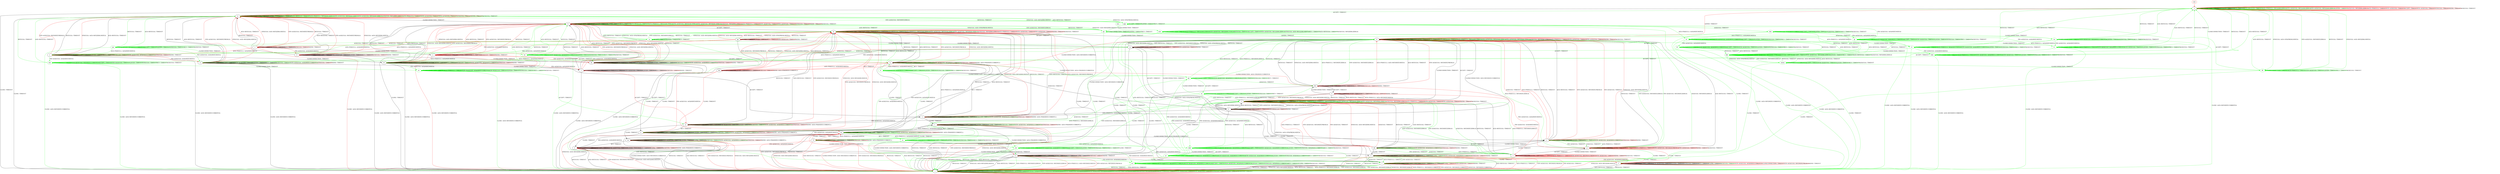 digraph "" {
	graph ["Incoming time"=0.6559274196624756,
		"Outgoing time"=0.735349178314209,
		Output="{'States': 67, 'Transitions': 925, 'Filename': '../results/tcp_rerun/TCP_Windows8_Server-TCP_Linux_Server-2.dot'}",
		Reference="{'States': 39, 'Transitions': 495, 'Filename': '../subjects/tcp/TCP_Windows8_Server.dot'}",
		Solver=yices,
		Updated="{'States': 58, 'Transitions': 685, 'Filename': '../subjects/tcp/TCP_Linux_Server.dot'}",
		"f-measure"=0.4959349593495935,
		precision=0.41496598639455784,
		recall=0.6161616161616161
	];
	a -> a	[key=0,
		label="CLOSECONNECTION / TIMEOUT"];
	a -> a	[key=1,
		label="RST(V,V,0) / TIMEOUT"];
	a -> a	[key=2,
		label="RCV / TIMEOUT"];
	a -> a	[key=3,
		label="ACK+RST(V,V,0) / TIMEOUT"];
	a -> a	[key=4,
		color=green,
		label="ACK+PSH(V,V,1) / RST(ZERO,ZERO,0)"];
	a -> a	[key=5,
		color=green,
		label="SYN+ACK(V,V,0) / RST(ZERO,ZERO,0)"];
	a -> a	[key=6,
		color=green,
		label="FIN+ACK(V,V,0) / RST(ZERO,ZERO,0)"];
	a -> a	[key=7,
		color=green,
		label="LISTEN / TIMEOUT"];
	a -> a	[key=8,
		color=green,
		label="ACK(V,V,0) / RST(ZERO,ZERO,0)"];
	a -> a	[key=9,
		color=red,
		label="ACK+PSH(V,V,1) / TIMEOUT"];
	a -> a	[key=10,
		color=red,
		label="SYN+ACK(V,V,0) / TIMEOUT"];
	a -> a	[key=11,
		color=red,
		label="ACCEPT / TIMEOUT"];
	a -> a	[key=12,
		color=red,
		label="FIN+ACK(V,V,0) / TIMEOUT"];
	a -> a	[key=13,
		color=red,
		label="SYN(V,V,0) / TIMEOUT"];
	a -> a	[key=14,
		color=red,
		label="SEND / TIMEOUT"];
	a -> a	[key=15,
		color=red,
		label="ACK(V,V,0) / TIMEOUT"];
	a -> i	[key=0,
		label="CLOSE / TIMEOUT"];
	a -> w	[key=0,
		color=green,
		label="ACCEPT / TIMEOUT"];
	a -> cc	[key=0,
		color=red,
		label="LISTEN / TIMEOUT"];
	fff	[color=green];
	a -> fff	[key=0,
		color=green,
		label="SYN(V,V,0) / ACK+SYN(FRESH,NEXT,0)"];
	b -> b	[key=0,
		label="CLOSECONNECTION / TIMEOUT"];
	b -> b	[key=1,
		label="RST(V,V,0) / TIMEOUT"];
	b -> b	[key=2,
		label="LISTEN / TIMEOUT"];
	b -> b	[key=3,
		label="RCV / TIMEOUT"];
	b -> b	[key=4,
		label="ACK+RST(V,V,0) / TIMEOUT"];
	b -> b	[key=5,
		color=green,
		label="ACK+PSH(V,V,1) / RST(ZERO,ZERO,0)"];
	b -> b	[key=6,
		color=green,
		label="SYN+ACK(V,V,0) / RST(ZERO,ZERO,0)"];
	b -> b	[key=7,
		color=green,
		label="FIN+ACK(V,V,0) / RST(ZERO,ZERO,0)"];
	b -> b	[key=8,
		color=green,
		label="ACK(V,V,0) / RST(ZERO,ZERO,0)"];
	b -> b	[key=9,
		color=red,
		label="ACK+PSH(V,V,1) / TIMEOUT"];
	b -> b	[key=10,
		color=red,
		label="SYN+ACK(V,V,0) / TIMEOUT"];
	b -> b	[key=11,
		color=red,
		label="FIN+ACK(V,V,0) / TIMEOUT"];
	b -> b	[key=12,
		color=red,
		label="SYN(V,V,0) / TIMEOUT"];
	b -> b	[key=13,
		color=red,
		label="SEND / TIMEOUT"];
	b -> b	[key=14,
		color=red,
		label="ACK(V,V,0) / TIMEOUT"];
	b -> i	[key=0,
		label="CLOSE / TIMEOUT"];
	b -> m	[key=0,
		label="ACCEPT / TIMEOUT"];
	pp	[color=green];
	b -> pp	[key=0,
		color=green,
		label="SYN(V,V,0) / ACK+SYN(FRESH,NEXT,0)"];
	c -> c	[key=0,
		label="ACCEPT / TIMEOUT"];
	c -> c	[key=1,
		label="LISTEN / TIMEOUT"];
	c -> c	[key=2,
		label="RCV / TIMEOUT"];
	c -> c	[key=3,
		label="ACK(V,V,0) / TIMEOUT"];
	c -> c	[key=4,
		color=red,
		label="SEND / TIMEOUT"];
	c -> d	[key=0,
		color=red,
		label="FIN+ACK(V,V,0) / ACK(NEXT,NEXT,0)"];
	c -> i	[key=0,
		color=red,
		label="CLOSE / ACK+RST(NEXT,CURRENT,0)"];
	c -> w	[key=0,
		color=red,
		label="SYN+ACK(V,V,0) / RST(NEXT,FRESH,0)"];
	c -> w	[key=1,
		color=red,
		label="RST(V,V,0) / TIMEOUT"];
	c -> w	[key=2,
		color=red,
		label="SYN(V,V,0) / ACK+RST(ZERO,NEXT,0)"];
	c -> w	[key=3,
		color=red,
		label="ACK+RST(V,V,0) / TIMEOUT"];
	c -> x	[key=0,
		label="CLOSECONNECTION / TIMEOUT"];
	c -> y	[key=0,
		color=red,
		label="ACK+PSH(V,V,1) / ACK(NEXT,NEXT,0)"];
	d -> d	[key=0,
		label="ACK+PSH(V,V,1) / TIMEOUT"];
	d -> d	[key=1,
		label="ACCEPT / TIMEOUT"];
	d -> d	[key=2,
		label="FIN+ACK(V,V,0) / TIMEOUT"];
	d -> d	[key=3,
		label="LISTEN / TIMEOUT"];
	d -> d	[key=4,
		label="RCV / TIMEOUT"];
	d -> d	[key=5,
		label="ACK(V,V,0) / TIMEOUT"];
	d -> d	[key=6,
		color=red,
		label="SEND / TIMEOUT"];
	d -> i	[key=0,
		label="CLOSE / ACK+RST(NEXT,CURRENT,0)"];
	d -> w	[key=0,
		label="RST(V,V,0) / TIMEOUT"];
	d -> w	[key=1,
		label="ACK+RST(V,V,0) / TIMEOUT"];
	d -> w	[key=2,
		color=red,
		label="SYN+ACK(V,V,0) / RST(NEXT,FRESH,0)"];
	d -> w	[key=3,
		color=red,
		label="SYN(V,V,0) / ACK+RST(ZERO,NEXT,0)"];
	d -> hh	[key=0,
		label="CLOSECONNECTION / TIMEOUT"];
	e -> e	[key=0,
		label="ACK+PSH(V,V,1) / TIMEOUT"];
	e -> e	[key=1,
		label="ACCEPT / TIMEOUT"];
	e -> e	[key=2,
		label="FIN+ACK(V,V,0) / TIMEOUT"];
	e -> e	[key=3,
		label="LISTEN / TIMEOUT"];
	e -> e	[key=4,
		label="RCV / TIMEOUT"];
	e -> e	[key=5,
		label="CLOSE / TIMEOUT"];
	e -> e	[key=6,
		label="ACK(V,V,0) / TIMEOUT"];
	e -> e	[key=7,
		color=red,
		label="SEND / ACK+PSH(NEXT,CURRENT,1)"];
	e -> i	[key=0,
		label="RST(V,V,0) / TIMEOUT"];
	e -> i	[key=1,
		label="ACK+RST(V,V,0) / TIMEOUT"];
	e -> i	[key=2,
		color=red,
		label="SYN+ACK(V,V,0) / RST(NEXT,FRESH,0)"];
	e -> i	[key=3,
		color=red,
		label="SYN(V,V,0) / ACK+RST(ZERO,NEXT,0)"];
	e -> u	[key=0,
		label="CLOSECONNECTION / ACK+FIN(NEXT,CURRENT,0)"];
	f -> f	[key=0,
		label="ACK+PSH(V,V,1) / TIMEOUT"];
	f -> f	[key=1,
		label="ACCEPT / TIMEOUT"];
	f -> f	[key=2,
		label="FIN+ACK(V,V,0) / TIMEOUT"];
	f -> f	[key=3,
		label="LISTEN / TIMEOUT"];
	f -> f	[key=4,
		label="SYN(V,V,0) / TIMEOUT"];
	f -> f	[key=5,
		label="RCV / TIMEOUT"];
	f -> f	[key=6,
		label="CLOSE / TIMEOUT"];
	f -> f	[key=7,
		label="ACK(V,V,0) / TIMEOUT"];
	f -> f	[key=8,
		color=green,
		label="SYN+ACK(V,V,0) / ACK(NEXT,CURRENT,0)"];
	f -> f	[key=9,
		color=red,
		label="CLOSECONNECTION / TIMEOUT"];
	f -> f	[key=10,
		color=red,
		label="SYN+ACK(V,V,0) / RST(NEXT,FRESH,0)"];
	f -> f	[key=11,
		color=red,
		label="SEND / TIMEOUT"];
	f -> i	[key=0,
		label="RST(V,V,0) / TIMEOUT"];
	f -> i	[key=1,
		label="ACK+RST(V,V,0) / TIMEOUT"];
	g -> g	[key=0,
		label="CLOSECONNECTION / TIMEOUT"];
	g -> g	[key=1,
		label="LISTEN / TIMEOUT"];
	g -> g	[key=2,
		label="RCV / TIMEOUT"];
	g -> g	[key=3,
		color=red,
		label="SYN+ACK(V,V,0) / TIMEOUT"];
	g -> g	[key=4,
		color=red,
		label="SEND / TIMEOUT"];
	g -> l	[key=0,
		label="CLOSE / TIMEOUT"];
	g -> x	[key=0,
		color=red,
		label="ACK(V,V,0) / TIMEOUT"];
	g -> cc	[key=0,
		label="RST(V,V,0) / TIMEOUT"];
	g -> cc	[key=1,
		label="SYN(V,V,0) / ACK+RST(ZERO,NEXT,0)"];
	g -> cc	[key=2,
		label="ACK+RST(V,V,0) / TIMEOUT"];
	g -> cc	[key=3,
		color=green,
		label="SYN+ACK(V,V,0) / RST(NEXT,ZERO,0)"];
	g -> ff	[key=0,
		label="ACK+PSH(V,V,1) / ACK(NEXT,NEXT,0)"];
	g -> hh	[key=0,
		label="FIN+ACK(V,V,0) / ACK(NEXT,NEXT,0)"];
	g -> ii	[key=0,
		label="ACCEPT / TIMEOUT"];
	nn	[color=green];
	g -> nn	[key=0,
		color=green,
		label="ACK(V,V,0) / TIMEOUT"];
	h -> h	[key=0,
		label="ACK+PSH(V,V,1) / TIMEOUT"];
	h -> h	[key=1,
		label="ACCEPT / TIMEOUT"];
	h -> h	[key=2,
		label="FIN+ACK(V,V,0) / TIMEOUT"];
	h -> h	[key=3,
		label="LISTEN / TIMEOUT"];
	h -> h	[key=4,
		label="RCV / TIMEOUT"];
	h -> h	[key=5,
		label="ACK(V,V,0) / TIMEOUT"];
	h -> h	[key=6,
		color=green,
		label="SYN+ACK(V,V,0) / ACK(NEXT,CURRENT,0)"];
	h -> h	[key=7,
		color=green,
		label="SYN(V,V,0) / TIMEOUT"];
	h -> h	[key=8,
		color=red,
		label="SEND / TIMEOUT"];
	h -> i	[key=0,
		label="CLOSE / ACK+RST(NEXT,CURRENT,0)"];
	h -> r	[key=0,
		label="CLOSECONNECTION / TIMEOUT"];
	h -> w	[key=0,
		label="RST(V,V,0) / TIMEOUT"];
	h -> w	[key=1,
		label="ACK+RST(V,V,0) / TIMEOUT"];
	h -> w	[key=2,
		color=red,
		label="SYN+ACK(V,V,0) / RST(NEXT,FRESH,0)"];
	h -> w	[key=3,
		color=red,
		label="SYN(V,V,0) / ACK+RST(ZERO,NEXT,0)"];
	i -> i	[key=0,
		label="CLOSECONNECTION / TIMEOUT"];
	i -> i	[key=1,
		label="RST(V,V,0) / TIMEOUT"];
	i -> i	[key=2,
		label="ACCEPT / TIMEOUT"];
	i -> i	[key=3,
		label="LISTEN / TIMEOUT"];
	i -> i	[key=4,
		label="RCV / TIMEOUT"];
	i -> i	[key=5,
		label="ACK+RST(V,V,0) / TIMEOUT"];
	i -> i	[key=6,
		label="CLOSE / TIMEOUT"];
	i -> i	[key=7,
		color=green,
		label="ACK+PSH(V,V,1) / RST(ZERO,ZERO,0)"];
	i -> i	[key=8,
		color=green,
		label="SYN+ACK(V,V,0) / RST(ZERO,ZERO,0)"];
	i -> i	[key=9,
		color=green,
		label="FIN+ACK(V,V,0) / RST(ZERO,ZERO,0)"];
	i -> i	[key=10,
		color=green,
		label="SYN(V,V,0) / ACK+RST(ZERO,NEXT,0)"];
	i -> i	[key=11,
		color=green,
		label="ACK(V,V,0) / RST(ZERO,ZERO,0)"];
	i -> i	[key=12,
		color=red,
		label="ACK+PSH(V,V,1) / TIMEOUT"];
	i -> i	[key=13,
		color=red,
		label="SYN+ACK(V,V,0) / TIMEOUT"];
	i -> i	[key=14,
		color=red,
		label="FIN+ACK(V,V,0) / TIMEOUT"];
	i -> i	[key=15,
		color=red,
		label="SYN(V,V,0) / TIMEOUT"];
	i -> i	[key=16,
		color=red,
		label="SEND / TIMEOUT"];
	i -> i	[key=17,
		color=red,
		label="ACK(V,V,0) / TIMEOUT"];
	j -> j	[key=0,
		label="CLOSECONNECTION / TIMEOUT"];
	j -> j	[key=1,
		label="LISTEN / TIMEOUT"];
	j -> j	[key=2,
		label="RCV / TIMEOUT"];
	j -> j	[key=3,
		color=green,
		label="SYN+ACK(V,V,0) / ACK(NEXT,CURRENT,0)"];
	j -> j	[key=4,
		color=green,
		label="SYN(V,V,0) / TIMEOUT"];
	j -> j	[key=5,
		color=red,
		label="SEND / TIMEOUT"];
	j -> u	[key=0,
		label="CLOSE / TIMEOUT"];
	j -> cc	[key=0,
		label="RST(V,V,0) / TIMEOUT"];
	j -> cc	[key=1,
		label="ACK+RST(V,V,0) / TIMEOUT"];
	j -> cc	[key=2,
		color=red,
		label="ACK+PSH(V,V,1) / TIMEOUT"];
	j -> cc	[key=3,
		color=red,
		label="SYN+ACK(V,V,0) / RST(NEXT,FRESH,0)"];
	j -> cc	[key=4,
		color=red,
		label="FIN+ACK(V,V,0) / TIMEOUT"];
	j -> cc	[key=5,
		color=red,
		label="SYN(V,V,0) / ACK+RST(ZERO,NEXT,0)"];
	j -> cc	[key=6,
		color=red,
		label="ACK(V,V,0) / TIMEOUT"];
	j -> dd	[key=0,
		label="ACCEPT / TIMEOUT"];
	j -> jj	[key=0,
		color=green,
		label="ACK+PSH(V,V,1) / TIMEOUT"];
	j -> jj	[key=1,
		color=green,
		label="FIN+ACK(V,V,0) / TIMEOUT"];
	j -> jj	[key=2,
		color=green,
		label="ACK(V,V,0) / TIMEOUT"];
	k -> f	[key=0,
		color=red,
		label="FIN+ACK(V,V,0) / ACK(NEXT,NEXT,0)"];
	k -> i	[key=0,
		label="RST(V,V,0) / TIMEOUT"];
	k -> i	[key=1,
		label="SYN(V,V,0) / ACK+RST(ZERO,NEXT,0)"];
	k -> i	[key=2,
		label="ACK+RST(V,V,0) / TIMEOUT"];
	k -> i	[key=3,
		color=green,
		label="ACK+PSH(V,V,1) / RST(NEXT,ZERO,0)"];
	k -> i	[key=4,
		color=green,
		label="SYN+ACK(V,V,0) / RST(NEXT,ZERO,0)"];
	k -> i	[key=5,
		color=red,
		label="ACK+PSH(V,V,1) / ACK+RST(NEXT,NEXT,0)"];
	k -> i	[key=6,
		color=red,
		label="SYN+ACK(V,V,0) / RST(NEXT,FRESH,0)"];
	k -> k	[key=0,
		label="CLOSECONNECTION / TIMEOUT"];
	k -> k	[key=1,
		label="ACCEPT / TIMEOUT"];
	k -> k	[key=2,
		label="LISTEN / TIMEOUT"];
	k -> k	[key=3,
		label="RCV / TIMEOUT"];
	k -> k	[key=4,
		label="CLOSE / TIMEOUT"];
	k -> k	[key=5,
		label="ACK(V,V,0) / TIMEOUT"];
	k -> k	[key=6,
		color=red,
		label="SEND / TIMEOUT"];
	ccc	[color=green];
	k -> ccc	[key=0,
		color=green,
		label="FIN+ACK(V,V,0) / ACK(NEXT,NEXT,0)"];
	l -> i	[key=0,
		label="RST(V,V,0) / TIMEOUT"];
	l -> i	[key=1,
		label="SYN(V,V,0) / ACK+RST(ZERO,NEXT,0)"];
	l -> i	[key=2,
		label="ACK+RST(V,V,0) / TIMEOUT"];
	l -> i	[key=3,
		color=green,
		label="ACK+PSH(V,V,1) / RST(NEXT,ZERO,0)"];
	l -> i	[key=4,
		color=green,
		label="SYN+ACK(V,V,0) / RST(NEXT,ZERO,0)"];
	l -> i	[key=5,
		color=green,
		label="FIN+ACK(V,V,0) / RST(NEXT,ZERO,0)"];
	l -> i	[key=6,
		color=green,
		label="ACK(V,V,0) / RST(NEXT,ZERO,0)"];
	l -> i	[key=7,
		color=red,
		label="ACK+PSH(V,V,1) / RST(NEXT,CURRENT,0)"];
	l -> i	[key=8,
		color=red,
		label="FIN+ACK(V,V,0) / RST(NEXT,CURRENT,0)"];
	l -> i	[key=9,
		color=red,
		label="ACK(V,V,0) / RST(NEXT,CURRENT,0)"];
	l -> l	[key=0,
		label="CLOSECONNECTION / TIMEOUT"];
	l -> l	[key=1,
		label="ACCEPT / TIMEOUT"];
	l -> l	[key=2,
		label="LISTEN / TIMEOUT"];
	l -> l	[key=3,
		label="RCV / TIMEOUT"];
	l -> l	[key=4,
		label="CLOSE / TIMEOUT"];
	l -> l	[key=5,
		color=red,
		label="SYN+ACK(V,V,0) / TIMEOUT"];
	l -> l	[key=6,
		color=red,
		label="SEND / TIMEOUT"];
	m -> i	[key=0,
		label="CLOSE / TIMEOUT"];
	m -> m	[key=0,
		label="RST(V,V,0) / TIMEOUT"];
	m -> m	[key=1,
		label="ACCEPT / TIMEOUT"];
	m -> m	[key=2,
		label="LISTEN / TIMEOUT"];
	m -> m	[key=3,
		label="RCV / TIMEOUT"];
	m -> m	[key=4,
		label="ACK+RST(V,V,0) / TIMEOUT"];
	m -> m	[key=5,
		color=green,
		label="ACK+PSH(V,V,1) / RST(ZERO,ZERO,0)"];
	m -> m	[key=6,
		color=green,
		label="SYN+ACK(V,V,0) / RST(ZERO,ZERO,0)"];
	m -> m	[key=7,
		color=green,
		label="FIN+ACK(V,V,0) / RST(ZERO,ZERO,0)"];
	m -> m	[key=8,
		color=green,
		label="ACK(V,V,0) / RST(ZERO,ZERO,0)"];
	m -> m	[key=9,
		color=red,
		label="ACK+PSH(V,V,1) / TIMEOUT"];
	m -> m	[key=10,
		color=red,
		label="SYN+ACK(V,V,0) / TIMEOUT"];
	m -> m	[key=11,
		color=red,
		label="FIN+ACK(V,V,0) / TIMEOUT"];
	m -> m	[key=12,
		color=red,
		label="SEND / TIMEOUT"];
	m -> m	[key=13,
		color=red,
		label="ACK(V,V,0) / TIMEOUT"];
	m -> cc	[key=0,
		label="CLOSECONNECTION / TIMEOUT"];
	m -> gg	[key=0,
		color=red,
		label="SYN(V,V,0) / ACK+SYN(FRESH,NEXT,0)"];
	ss	[color=green];
	m -> ss	[key=0,
		color=green,
		label="SYN(V,V,0) / ACK+SYN(FRESH,NEXT,0)"];
	n -> e	[key=0,
		label="CLOSE / TIMEOUT"];
	n -> j	[key=0,
		label="CLOSECONNECTION / ACK+FIN(NEXT,CURRENT,0)"];
	n -> m	[key=0,
		label="RST(V,V,0) / TIMEOUT"];
	n -> m	[key=1,
		label="ACK+RST(V,V,0) / TIMEOUT"];
	n -> m	[key=2,
		color=red,
		label="SYN+ACK(V,V,0) / RST(NEXT,FRESH,0)"];
	n -> m	[key=3,
		color=red,
		label="SYN(V,V,0) / ACK+RST(ZERO,NEXT,0)"];
	n -> n	[key=0,
		label="ACK+PSH(V,V,1) / TIMEOUT"];
	n -> n	[key=1,
		label="ACCEPT / TIMEOUT"];
	n -> n	[key=2,
		label="FIN+ACK(V,V,0) / TIMEOUT"];
	n -> n	[key=3,
		label="LISTEN / TIMEOUT"];
	n -> n	[key=4,
		label="RCV / TIMEOUT"];
	n -> n	[key=5,
		label="ACK(V,V,0) / TIMEOUT"];
	n -> n	[key=6,
		color=green,
		label="SYN+ACK(V,V,0) / ACK(NEXT,CURRENT,0)"];
	n -> n	[key=7,
		color=green,
		label="SYN(V,V,0) / TIMEOUT"];
	n -> n	[key=8,
		color=red,
		label="SEND / ACK+PSH(NEXT,CURRENT,1)"];
	o -> k	[key=0,
		label="CLOSE / TIMEOUT"];
	o -> o	[key=0,
		label="ACCEPT / TIMEOUT"];
	o -> o	[key=1,
		label="LISTEN / TIMEOUT"];
	o -> o	[key=2,
		label="RCV / TIMEOUT"];
	o -> o	[key=3,
		label="ACK(V,V,0) / TIMEOUT"];
	o -> o	[key=4,
		color=red,
		label="SEND / TIMEOUT"];
	o -> t	[key=0,
		color=red,
		label="FIN+ACK(V,V,0) / ACK(NEXT,NEXT,0)"];
	o -> v	[key=0,
		label="RST(V,V,0) / TIMEOUT"];
	o -> v	[key=1,
		label="SYN(V,V,0) / ACK+RST(ZERO,NEXT,0)"];
	o -> v	[key=2,
		label="ACK+RST(V,V,0) / TIMEOUT"];
	o -> v	[key=3,
		color=red,
		label="ACK+PSH(V,V,1) / ACK+RST(NEXT,NEXT,0)"];
	o -> v	[key=4,
		color=red,
		label="SYN+ACK(V,V,0) / RST(NEXT,FRESH,0)"];
	o -> bb	[key=0,
		label="CLOSECONNECTION / TIMEOUT"];
	p -> m	[key=0,
		label="RST(V,V,0) / TIMEOUT"];
	p -> m	[key=1,
		label="ACK+RST(V,V,0) / TIMEOUT"];
	p -> m	[key=2,
		color=red,
		label="SYN+ACK(V,V,0) / RST(NEXT,FRESH,0)"];
	p -> m	[key=3,
		color=red,
		label="SYN(V,V,0) / ACK+RST(ZERO,NEXT,0)"];
	p -> n	[key=0,
		label="RCV / TIMEOUT"];
	p -> p	[key=0,
		label="ACK+PSH(V,V,1) / TIMEOUT"];
	p -> p	[key=1,
		label="ACCEPT / TIMEOUT"];
	p -> p	[key=2,
		label="FIN+ACK(V,V,0) / TIMEOUT"];
	p -> p	[key=3,
		label="LISTEN / TIMEOUT"];
	p -> p	[key=4,
		label="ACK(V,V,0) / TIMEOUT"];
	p -> p	[key=5,
		color=green,
		label="SYN+ACK(V,V,0) / ACK(NEXT,CURRENT,0)"];
	p -> p	[key=6,
		color=green,
		label="SYN(V,V,0) / TIMEOUT"];
	p -> p	[key=7,
		color=red,
		label="SEND / ACK+PSH(NEXT,CURRENT,1)"];
	p -> aa	[key=0,
		label="CLOSE / TIMEOUT"];
	p -> cc	[key=0,
		label="CLOSECONNECTION / ACK+RST(NEXT,CURRENT,0)"];
	q -> m	[key=0,
		label="RST(V,V,0) / TIMEOUT"];
	q -> m	[key=1,
		label="ACK+RST(V,V,0) / TIMEOUT"];
	q -> m	[key=2,
		color=red,
		label="SYN+ACK(V,V,0) / RST(NEXT,FRESH,0)"];
	q -> m	[key=3,
		color=red,
		label="SYN(V,V,0) / ACK+RST(ZERO,NEXT,0)"];
	q -> n	[key=0,
		label="FIN+ACK(V,V,0) / ACK(NEXT,NEXT,0)"];
	q -> q	[key=0,
		label="ACCEPT / TIMEOUT"];
	q -> q	[key=1,
		label="LISTEN / TIMEOUT"];
	q -> q	[key=2,
		label="ACK(V,V,0) / TIMEOUT"];
	q -> q	[key=3,
		color=green,
		label="SYN+ACK(V,V,0) / ACK(NEXT,CURRENT,0)"];
	q -> q	[key=4,
		color=green,
		label="SYN(V,V,0) / TIMEOUT"];
	q -> q	[key=5,
		color=red,
		label="SEND / ACK+PSH(NEXT,CURRENT,1)"];
	q -> z	[key=0,
		label="ACK+PSH(V,V,1) / ACK(NEXT,NEXT,0)"];
	q -> bb	[key=0,
		color=red,
		label="CLOSECONNECTION / ACK+FIN(NEXT,CURRENT,0)"];
	q -> ee	[key=0,
		label="CLOSE / TIMEOUT"];
	q -> kk	[key=0,
		color=red,
		label="RCV / TIMEOUT"];
	qq	[color=green];
	q -> qq	[key=0,
		color=green,
		label="CLOSECONNECTION / ACK+FIN(NEXT,CURRENT,0)"];
	rr	[color=green];
	q -> rr	[key=0,
		color=green,
		label="RCV / TIMEOUT"];
	r -> b	[key=0,
		label="RST(V,V,0) / TIMEOUT"];
	r -> b	[key=1,
		label="ACK+RST(V,V,0) / TIMEOUT"];
	r -> b	[key=2,
		color=red,
		label="SYN+ACK(V,V,0) / RST(NEXT,FRESH,0)"];
	r -> b	[key=3,
		color=red,
		label="SYN(V,V,0) / ACK+RST(ZERO,NEXT,0)"];
	r -> i	[key=0,
		label="CLOSE / ACK+RST(NEXT,CURRENT,0)"];
	r -> p	[key=0,
		color=red,
		label="ACCEPT / TIMEOUT"];
	r -> r	[key=0,
		label="CLOSECONNECTION / TIMEOUT"];
	r -> r	[key=1,
		label="ACK+PSH(V,V,1) / TIMEOUT"];
	r -> r	[key=2,
		label="FIN+ACK(V,V,0) / TIMEOUT"];
	r -> r	[key=3,
		label="LISTEN / TIMEOUT"];
	r -> r	[key=4,
		label="RCV / TIMEOUT"];
	r -> r	[key=5,
		label="ACK(V,V,0) / TIMEOUT"];
	r -> r	[key=6,
		color=red,
		label="SEND / TIMEOUT"];
	s -> i	[key=0,
		label="CLOSECONNECTION / ACK+RST(NEXT,CURRENT,0)"];
	s -> i	[key=1,
		label="RST(V,V,0) / TIMEOUT"];
	s -> i	[key=2,
		label="ACK+RST(V,V,0) / TIMEOUT"];
	s -> i	[key=3,
		color=red,
		label="SYN+ACK(V,V,0) / RST(NEXT,FRESH,0)"];
	s -> i	[key=4,
		color=red,
		label="SYN(V,V,0) / ACK+RST(ZERO,NEXT,0)"];
	s -> s	[key=0,
		label="ACK+PSH(V,V,1) / ACK(NEXT,NEXT,0)"];
	s -> s	[key=1,
		label="ACCEPT / TIMEOUT"];
	s -> s	[key=2,
		label="LISTEN / TIMEOUT"];
	s -> s	[key=3,
		label="CLOSE / TIMEOUT"];
	s -> s	[key=4,
		label="ACK(V,V,0) / TIMEOUT"];
	s -> s	[key=5,
		color=green,
		label="SYN+ACK(V,V,0) / ACK(NEXT,CURRENT,0)"];
	s -> s	[key=6,
		color=green,
		label="SYN(V,V,0) / TIMEOUT"];
	s -> s	[key=7,
		color=red,
		label="SEND / ACK+PSH(NEXT,CURRENT,1)"];
	s -> aa	[key=0,
		label="FIN+ACK(V,V,0) / ACK(NEXT,NEXT,0)"];
	s -> ee	[key=0,
		label="RCV / TIMEOUT"];
	t -> f	[key=0,
		color=red,
		label="CLOSE / TIMEOUT"];
	t -> l	[key=0,
		color=green,
		label="CLOSE / TIMEOUT"];
	t -> t	[key=0,
		label="ACCEPT / TIMEOUT"];
	t -> t	[key=1,
		label="LISTEN / TIMEOUT"];
	t -> t	[key=2,
		label="RCV / TIMEOUT"];
	t -> t	[key=3,
		color=red,
		label="ACK+PSH(V,V,1) / TIMEOUT"];
	t -> t	[key=4,
		color=red,
		label="SYN+ACK(V,V,0) / RST(NEXT,FRESH,0)"];
	t -> t	[key=5,
		color=red,
		label="FIN+ACK(V,V,0) / TIMEOUT"];
	t -> t	[key=6,
		color=red,
		label="SEND / TIMEOUT"];
	t -> t	[key=7,
		color=red,
		label="ACK(V,V,0) / TIMEOUT"];
	t -> v	[key=0,
		label="RST(V,V,0) / TIMEOUT"];
	t -> v	[key=1,
		label="ACK+RST(V,V,0) / TIMEOUT"];
	t -> v	[key=2,
		color=green,
		label="ACK+PSH(V,V,1) / RST(NEXT,ZERO,0)"];
	t -> v	[key=3,
		color=green,
		label="SYN+ACK(V,V,0) / RST(NEXT,ZERO,0)"];
	t -> v	[key=4,
		color=green,
		label="FIN+ACK(V,V,0) / RST(NEXT,ZERO,0)"];
	t -> v	[key=5,
		color=green,
		label="ACK(V,V,0) / RST(NEXT,ZERO,0)"];
	t -> ii	[key=0,
		label="SYN(V,V,0) / ACK+SYN(FRESH,NEXT,0)"];
	t -> jj	[key=0,
		label="CLOSECONNECTION / TIMEOUT"];
	u -> i	[key=0,
		label="RST(V,V,0) / TIMEOUT"];
	u -> i	[key=1,
		label="ACK+RST(V,V,0) / TIMEOUT"];
	u -> i	[key=2,
		color=red,
		label="ACK+PSH(V,V,1) / TIMEOUT"];
	u -> i	[key=3,
		color=red,
		label="SYN+ACK(V,V,0) / RST(NEXT,FRESH,0)"];
	u -> i	[key=4,
		color=red,
		label="FIN+ACK(V,V,0) / TIMEOUT"];
	u -> i	[key=5,
		color=red,
		label="SYN(V,V,0) / ACK+RST(ZERO,NEXT,0)"];
	u -> i	[key=6,
		color=red,
		label="ACK(V,V,0) / TIMEOUT"];
	u -> l	[key=0,
		color=green,
		label="ACK+PSH(V,V,1) / TIMEOUT"];
	u -> l	[key=1,
		color=green,
		label="FIN+ACK(V,V,0) / TIMEOUT"];
	u -> l	[key=2,
		color=green,
		label="ACK(V,V,0) / TIMEOUT"];
	u -> u	[key=0,
		label="CLOSECONNECTION / TIMEOUT"];
	u -> u	[key=1,
		label="ACCEPT / TIMEOUT"];
	u -> u	[key=2,
		label="LISTEN / TIMEOUT"];
	u -> u	[key=3,
		label="RCV / TIMEOUT"];
	u -> u	[key=4,
		label="CLOSE / TIMEOUT"];
	u -> u	[key=5,
		color=green,
		label="SYN+ACK(V,V,0) / ACK(NEXT,CURRENT,0)"];
	u -> u	[key=6,
		color=green,
		label="SYN(V,V,0) / TIMEOUT"];
	u -> u	[key=7,
		color=red,
		label="SEND / TIMEOUT"];
	v -> i	[key=0,
		label="CLOSE / TIMEOUT"];
	v -> v	[key=0,
		label="RST(V,V,0) / TIMEOUT"];
	v -> v	[key=1,
		label="ACCEPT / TIMEOUT"];
	v -> v	[key=2,
		label="LISTEN / TIMEOUT"];
	v -> v	[key=3,
		label="RCV / TIMEOUT"];
	v -> v	[key=4,
		label="ACK+RST(V,V,0) / TIMEOUT"];
	v -> v	[key=5,
		color=green,
		label="ACK+PSH(V,V,1) / RST(ZERO,ZERO,0)"];
	v -> v	[key=6,
		color=green,
		label="SYN+ACK(V,V,0) / RST(ZERO,ZERO,0)"];
	v -> v	[key=7,
		color=green,
		label="FIN+ACK(V,V,0) / RST(ZERO,ZERO,0)"];
	v -> v	[key=8,
		color=green,
		label="ACK(V,V,0) / RST(ZERO,ZERO,0)"];
	v -> v	[key=9,
		color=red,
		label="ACK+PSH(V,V,1) / TIMEOUT"];
	v -> v	[key=10,
		color=red,
		label="SYN+ACK(V,V,0) / TIMEOUT"];
	v -> v	[key=11,
		color=red,
		label="FIN+ACK(V,V,0) / TIMEOUT"];
	v -> v	[key=12,
		color=red,
		label="SEND / TIMEOUT"];
	v -> v	[key=13,
		color=red,
		label="ACK(V,V,0) / TIMEOUT"];
	v -> cc	[key=0,
		label="CLOSECONNECTION / TIMEOUT"];
	v -> ii	[key=0,
		label="SYN(V,V,0) / ACK+SYN(FRESH,NEXT,0)"];
	w -> b	[key=0,
		label="CLOSECONNECTION / TIMEOUT"];
	w -> i	[key=0,
		label="CLOSE / TIMEOUT"];
	w -> w	[key=0,
		label="RST(V,V,0) / TIMEOUT"];
	w -> w	[key=1,
		label="ACCEPT / TIMEOUT"];
	w -> w	[key=2,
		label="LISTEN / TIMEOUT"];
	w -> w	[key=3,
		label="RCV / TIMEOUT"];
	w -> w	[key=4,
		label="ACK+RST(V,V,0) / TIMEOUT"];
	w -> w	[key=5,
		color=green,
		label="ACK+PSH(V,V,1) / RST(ZERO,ZERO,0)"];
	w -> w	[key=6,
		color=green,
		label="SYN+ACK(V,V,0) / RST(ZERO,ZERO,0)"];
	w -> w	[key=7,
		color=green,
		label="FIN+ACK(V,V,0) / RST(ZERO,ZERO,0)"];
	w -> w	[key=8,
		color=green,
		label="ACK(V,V,0) / RST(ZERO,ZERO,0)"];
	w -> w	[key=9,
		color=red,
		label="ACK+PSH(V,V,1) / TIMEOUT"];
	w -> w	[key=10,
		color=red,
		label="SYN+ACK(V,V,0) / TIMEOUT"];
	w -> w	[key=11,
		color=red,
		label="FIN+ACK(V,V,0) / TIMEOUT"];
	w -> w	[key=12,
		color=red,
		label="SYN(V,V,0) / TIMEOUT"];
	w -> w	[key=13,
		color=red,
		label="SEND / TIMEOUT"];
	w -> w	[key=14,
		color=red,
		label="ACK(V,V,0) / TIMEOUT"];
	ggg	[color=green];
	w -> ggg	[key=0,
		color=green,
		label="SYN(V,V,0) / ACK+SYN(FRESH,NEXT,0)"];
	x -> b	[key=0,
		color=red,
		label="SYN+ACK(V,V,0) / RST(NEXT,FRESH,0)"];
	x -> b	[key=1,
		color=red,
		label="RST(V,V,0) / TIMEOUT"];
	x -> b	[key=2,
		color=red,
		label="SYN(V,V,0) / ACK+RST(ZERO,NEXT,0)"];
	x -> b	[key=3,
		color=red,
		label="ACK+RST(V,V,0) / TIMEOUT"];
	x -> i	[key=0,
		color=red,
		label="CLOSE / ACK+RST(NEXT,CURRENT,0)"];
	x -> q	[key=0,
		color=red,
		label="ACCEPT / TIMEOUT"];
	x -> x	[key=0,
		label="CLOSECONNECTION / TIMEOUT"];
	x -> x	[key=1,
		label="LISTEN / TIMEOUT"];
	x -> x	[key=2,
		label="RCV / TIMEOUT"];
	x -> x	[key=3,
		label="ACK(V,V,0) / TIMEOUT"];
	x -> x	[key=4,
		color=red,
		label="SEND / TIMEOUT"];
	x -> ff	[key=0,
		color=red,
		label="ACK+PSH(V,V,1) / ACK(NEXT,NEXT,0)"];
	x -> hh	[key=0,
		color=red,
		label="FIN+ACK(V,V,0) / ACK(NEXT,NEXT,0)"];
	y -> h	[key=0,
		color=red,
		label="FIN+ACK(V,V,0) / ACK(NEXT,NEXT,0)"];
	y -> i	[key=0,
		label="CLOSE / ACK+RST(NEXT,CURRENT,0)"];
	y -> w	[key=0,
		label="RST(V,V,0) / TIMEOUT"];
	y -> w	[key=1,
		label="ACK+RST(V,V,0) / TIMEOUT"];
	y -> w	[key=2,
		color=red,
		label="SYN+ACK(V,V,0) / RST(NEXT,FRESH,0)"];
	y -> w	[key=3,
		color=red,
		label="SYN(V,V,0) / ACK+RST(ZERO,NEXT,0)"];
	y -> y	[key=0,
		label="ACK+PSH(V,V,1) / ACK(NEXT,NEXT,0)"];
	y -> y	[key=1,
		label="ACCEPT / TIMEOUT"];
	y -> y	[key=2,
		label="LISTEN / TIMEOUT"];
	y -> y	[key=3,
		label="RCV / TIMEOUT"];
	y -> y	[key=4,
		label="ACK(V,V,0) / TIMEOUT"];
	y -> y	[key=5,
		color=green,
		label="SYN+ACK(V,V,0) / ACK(NEXT,CURRENT,0)"];
	y -> y	[key=6,
		color=green,
		label="SYN(V,V,0) / TIMEOUT"];
	y -> y	[key=7,
		color=red,
		label="SEND / TIMEOUT"];
	y -> ff	[key=0,
		label="CLOSECONNECTION / TIMEOUT"];
	eee	[color=green];
	y -> eee	[key=0,
		color=green,
		label="FIN+ACK(V,V,0) / ACK(NEXT,NEXT,0)"];
	z -> m	[key=0,
		label="RST(V,V,0) / TIMEOUT"];
	z -> m	[key=1,
		label="ACK+RST(V,V,0) / TIMEOUT"];
	z -> m	[key=2,
		color=red,
		label="SYN+ACK(V,V,0) / RST(NEXT,FRESH,0)"];
	z -> m	[key=3,
		color=red,
		label="SYN(V,V,0) / ACK+RST(ZERO,NEXT,0)"];
	z -> p	[key=0,
		label="FIN+ACK(V,V,0) / ACK(NEXT,NEXT,0)"];
	z -> q	[key=0,
		label="RCV / TIMEOUT"];
	z -> s	[key=0,
		label="CLOSE / TIMEOUT"];
	z -> z	[key=0,
		label="ACK+PSH(V,V,1) / ACK(NEXT,NEXT,0)"];
	z -> z	[key=1,
		label="ACCEPT / TIMEOUT"];
	z -> z	[key=2,
		label="LISTEN / TIMEOUT"];
	z -> z	[key=3,
		label="ACK(V,V,0) / TIMEOUT"];
	z -> z	[key=4,
		color=green,
		label="SYN+ACK(V,V,0) / ACK(NEXT,CURRENT,0)"];
	z -> z	[key=5,
		color=green,
		label="SYN(V,V,0) / TIMEOUT"];
	z -> z	[key=6,
		color=red,
		label="SEND / ACK+PSH(NEXT,CURRENT,1)"];
	z -> cc	[key=0,
		label="CLOSECONNECTION / ACK+RST(NEXT,CURRENT,0)"];
	aa -> e	[key=0,
		label="RCV / TIMEOUT"];
	aa -> i	[key=0,
		label="CLOSECONNECTION / ACK+RST(NEXT,CURRENT,0)"];
	aa -> i	[key=1,
		label="RST(V,V,0) / TIMEOUT"];
	aa -> i	[key=2,
		label="ACK+RST(V,V,0) / TIMEOUT"];
	aa -> i	[key=3,
		color=red,
		label="SYN+ACK(V,V,0) / RST(NEXT,FRESH,0)"];
	aa -> i	[key=4,
		color=red,
		label="SYN(V,V,0) / ACK+RST(ZERO,NEXT,0)"];
	aa -> aa	[key=0,
		label="ACK+PSH(V,V,1) / TIMEOUT"];
	aa -> aa	[key=1,
		label="ACCEPT / TIMEOUT"];
	aa -> aa	[key=2,
		label="FIN+ACK(V,V,0) / TIMEOUT"];
	aa -> aa	[key=3,
		label="LISTEN / TIMEOUT"];
	aa -> aa	[key=4,
		label="CLOSE / TIMEOUT"];
	aa -> aa	[key=5,
		label="ACK(V,V,0) / TIMEOUT"];
	aa -> aa	[key=6,
		color=green,
		label="SYN+ACK(V,V,0) / ACK(NEXT,CURRENT,0)"];
	aa -> aa	[key=7,
		color=green,
		label="SYN(V,V,0) / TIMEOUT"];
	aa -> aa	[key=8,
		color=red,
		label="SEND / ACK+PSH(NEXT,CURRENT,1)"];
	bb -> k	[key=0,
		label="CLOSE / TIMEOUT"];
	bb -> o	[key=0,
		label="ACCEPT / TIMEOUT"];
	bb -> bb	[key=0,
		label="CLOSECONNECTION / TIMEOUT"];
	bb -> bb	[key=1,
		label="LISTEN / TIMEOUT"];
	bb -> bb	[key=2,
		label="RCV / TIMEOUT"];
	bb -> bb	[key=3,
		label="ACK(V,V,0) / TIMEOUT"];
	bb -> bb	[key=4,
		color=red,
		label="SEND / TIMEOUT"];
	bb -> cc	[key=0,
		label="RST(V,V,0) / TIMEOUT"];
	bb -> cc	[key=1,
		label="SYN(V,V,0) / ACK+RST(ZERO,NEXT,0)"];
	bb -> cc	[key=2,
		label="ACK+RST(V,V,0) / TIMEOUT"];
	bb -> cc	[key=3,
		color=green,
		label="ACK+PSH(V,V,1) / RST(NEXT,ZERO,0)"];
	bb -> cc	[key=4,
		color=green,
		label="SYN+ACK(V,V,0) / RST(NEXT,ZERO,0)"];
	bb -> cc	[key=5,
		color=red,
		label="ACK+PSH(V,V,1) / ACK+RST(NEXT,NEXT,0)"];
	bb -> cc	[key=6,
		color=red,
		label="SYN+ACK(V,V,0) / RST(NEXT,FRESH,0)"];
	bb -> jj	[key=0,
		color=red,
		label="FIN+ACK(V,V,0) / ACK(NEXT,NEXT,0)"];
	yy	[color=green];
	bb -> yy	[key=0,
		color=green,
		label="FIN+ACK(V,V,0) / ACK(NEXT,NEXT,0)"];
	cc -> g	[key=0,
		label="SYN(V,V,0) / ACK+SYN(FRESH,NEXT,0)"];
	cc -> i	[key=0,
		label="CLOSE / TIMEOUT"];
	cc -> v	[key=0,
		label="ACCEPT / TIMEOUT"];
	cc -> cc	[key=0,
		label="CLOSECONNECTION / TIMEOUT"];
	cc -> cc	[key=1,
		label="RST(V,V,0) / TIMEOUT"];
	cc -> cc	[key=2,
		label="LISTEN / TIMEOUT"];
	cc -> cc	[key=3,
		label="RCV / TIMEOUT"];
	cc -> cc	[key=4,
		label="ACK+RST(V,V,0) / TIMEOUT"];
	cc -> cc	[key=5,
		color=green,
		label="ACK+PSH(V,V,1) / RST(ZERO,ZERO,0)"];
	cc -> cc	[key=6,
		color=green,
		label="SYN+ACK(V,V,0) / RST(ZERO,ZERO,0)"];
	cc -> cc	[key=7,
		color=green,
		label="FIN+ACK(V,V,0) / RST(ZERO,ZERO,0)"];
	cc -> cc	[key=8,
		color=green,
		label="ACK(V,V,0) / RST(ZERO,ZERO,0)"];
	cc -> cc	[key=9,
		color=red,
		label="ACK+PSH(V,V,1) / TIMEOUT"];
	cc -> cc	[key=10,
		color=red,
		label="SYN+ACK(V,V,0) / TIMEOUT"];
	cc -> cc	[key=11,
		color=red,
		label="FIN+ACK(V,V,0) / TIMEOUT"];
	cc -> cc	[key=12,
		color=red,
		label="SEND / TIMEOUT"];
	cc -> cc	[key=13,
		color=red,
		label="ACK(V,V,0) / TIMEOUT"];
	dd -> j	[key=0,
		label="CLOSECONNECTION / TIMEOUT"];
	dd -> t	[key=0,
		color=green,
		label="ACK+PSH(V,V,1) / TIMEOUT"];
	dd -> t	[key=1,
		color=green,
		label="FIN+ACK(V,V,0) / TIMEOUT"];
	dd -> t	[key=2,
		color=green,
		label="ACK(V,V,0) / TIMEOUT"];
	dd -> u	[key=0,
		label="CLOSE / TIMEOUT"];
	dd -> v	[key=0,
		label="RST(V,V,0) / TIMEOUT"];
	dd -> v	[key=1,
		label="ACK+RST(V,V,0) / TIMEOUT"];
	dd -> v	[key=2,
		color=red,
		label="ACK+PSH(V,V,1) / TIMEOUT"];
	dd -> v	[key=3,
		color=red,
		label="SYN+ACK(V,V,0) / RST(NEXT,FRESH,0)"];
	dd -> v	[key=4,
		color=red,
		label="FIN+ACK(V,V,0) / TIMEOUT"];
	dd -> v	[key=5,
		color=red,
		label="SYN(V,V,0) / ACK+RST(ZERO,NEXT,0)"];
	dd -> v	[key=6,
		color=red,
		label="ACK(V,V,0) / TIMEOUT"];
	dd -> dd	[key=0,
		label="ACCEPT / TIMEOUT"];
	dd -> dd	[key=1,
		label="LISTEN / TIMEOUT"];
	dd -> dd	[key=2,
		label="RCV / TIMEOUT"];
	dd -> dd	[key=3,
		color=green,
		label="SYN+ACK(V,V,0) / ACK(NEXT,CURRENT,0)"];
	dd -> dd	[key=4,
		color=green,
		label="SYN(V,V,0) / TIMEOUT"];
	dd -> dd	[key=5,
		color=red,
		label="SEND / TIMEOUT"];
	ee -> e	[key=0,
		label="FIN+ACK(V,V,0) / ACK(NEXT,NEXT,0)"];
	ee -> i	[key=0,
		label="RST(V,V,0) / TIMEOUT"];
	ee -> i	[key=1,
		label="ACK+RST(V,V,0) / TIMEOUT"];
	ee -> i	[key=2,
		color=red,
		label="SYN+ACK(V,V,0) / RST(NEXT,FRESH,0)"];
	ee -> i	[key=3,
		color=red,
		label="SYN(V,V,0) / ACK+RST(ZERO,NEXT,0)"];
	ee -> k	[key=0,
		color=red,
		label="CLOSECONNECTION / ACK+FIN(NEXT,CURRENT,0)"];
	ee -> s	[key=0,
		label="ACK+PSH(V,V,1) / ACK(NEXT,NEXT,0)"];
	ee -> ee	[key=0,
		label="ACCEPT / TIMEOUT"];
	ee -> ee	[key=1,
		label="LISTEN / TIMEOUT"];
	ee -> ee	[key=2,
		label="CLOSE / TIMEOUT"];
	ee -> ee	[key=3,
		label="ACK(V,V,0) / TIMEOUT"];
	ee -> ee	[key=4,
		color=green,
		label="SYN+ACK(V,V,0) / ACK(NEXT,CURRENT,0)"];
	ee -> ee	[key=5,
		color=green,
		label="SYN(V,V,0) / TIMEOUT"];
	ee -> ee	[key=6,
		color=red,
		label="SEND / ACK+PSH(NEXT,CURRENT,1)"];
	ee -> ll	[key=0,
		color=red,
		label="RCV / TIMEOUT"];
	ww	[color=green];
	ee -> ww	[key=0,
		color=green,
		label="CLOSECONNECTION / ACK+FIN(NEXT,CURRENT,0)"];
	zz	[color=green];
	ee -> zz	[key=0,
		color=green,
		label="RCV / TIMEOUT"];
	ff -> b	[key=0,
		label="RST(V,V,0) / TIMEOUT"];
	ff -> b	[key=1,
		label="ACK+RST(V,V,0) / TIMEOUT"];
	ff -> b	[key=2,
		color=red,
		label="SYN+ACK(V,V,0) / RST(NEXT,FRESH,0)"];
	ff -> b	[key=3,
		color=red,
		label="SYN(V,V,0) / ACK+RST(ZERO,NEXT,0)"];
	ff -> i	[key=0,
		label="CLOSE / ACK+RST(NEXT,CURRENT,0)"];
	ff -> r	[key=0,
		color=red,
		label="FIN+ACK(V,V,0) / ACK(NEXT,NEXT,0)"];
	ff -> z	[key=0,
		label="ACCEPT / TIMEOUT"];
	ff -> ff	[key=0,
		label="CLOSECONNECTION / TIMEOUT"];
	ff -> ff	[key=1,
		label="ACK+PSH(V,V,1) / ACK(NEXT,NEXT,0)"];
	ff -> ff	[key=2,
		label="LISTEN / TIMEOUT"];
	ff -> ff	[key=3,
		label="RCV / TIMEOUT"];
	ff -> ff	[key=4,
		label="ACK(V,V,0) / TIMEOUT"];
	ff -> ff	[key=5,
		color=green,
		label="SYN+ACK(V,V,0) / ACK(NEXT,CURRENT,0)"];
	ff -> ff	[key=6,
		color=green,
		label="SYN(V,V,0) / TIMEOUT"];
	ff -> ff	[key=7,
		color=red,
		label="SEND / TIMEOUT"];
	oo	[color=green];
	ff -> oo	[key=0,
		color=green,
		label="FIN+ACK(V,V,0) / ACK(NEXT,NEXT,0)"];
	gg -> c	[key=0,
		color=red,
		label="ACK(V,V,0) / TIMEOUT"];
	gg -> d	[key=0,
		color=red,
		label="FIN+ACK(V,V,0) / ACK(NEXT,NEXT,0)"];
	gg -> g	[key=0,
		label="CLOSECONNECTION / TIMEOUT"];
	gg -> l	[key=0,
		label="CLOSE / TIMEOUT"];
	gg -> m	[key=0,
		color=red,
		label="RST(V,V,0) / TIMEOUT"];
	gg -> m	[key=1,
		color=red,
		label="SYN(V,V,0) / ACK+RST(ZERO,NEXT,0)"];
	gg -> m	[key=2,
		color=red,
		label="ACK+RST(V,V,0) / TIMEOUT"];
	gg -> y	[key=0,
		color=red,
		label="ACK+PSH(V,V,1) / ACK(NEXT,NEXT,0)"];
	gg -> gg	[key=0,
		label="ACCEPT / TIMEOUT"];
	gg -> gg	[key=1,
		label="LISTEN / TIMEOUT"];
	gg -> gg	[key=2,
		label="RCV / TIMEOUT"];
	gg -> gg	[key=3,
		color=red,
		label="SYN+ACK(V,V,0) / TIMEOUT"];
	gg -> gg	[key=4,
		color=red,
		label="SEND / TIMEOUT"];
	hh -> b	[key=0,
		label="RST(V,V,0) / TIMEOUT"];
	hh -> b	[key=1,
		label="ACK+RST(V,V,0) / TIMEOUT"];
	hh -> b	[key=2,
		color=red,
		label="SYN+ACK(V,V,0) / RST(NEXT,FRESH,0)"];
	hh -> b	[key=3,
		color=red,
		label="SYN(V,V,0) / ACK+RST(ZERO,NEXT,0)"];
	hh -> i	[key=0,
		label="CLOSE / ACK+RST(NEXT,CURRENT,0)"];
	hh -> n	[key=0,
		label="ACCEPT / TIMEOUT"];
	hh -> hh	[key=0,
		label="CLOSECONNECTION / TIMEOUT"];
	hh -> hh	[key=1,
		label="ACK+PSH(V,V,1) / TIMEOUT"];
	hh -> hh	[key=2,
		label="FIN+ACK(V,V,0) / TIMEOUT"];
	hh -> hh	[key=3,
		label="LISTEN / TIMEOUT"];
	hh -> hh	[key=4,
		label="RCV / TIMEOUT"];
	hh -> hh	[key=5,
		label="ACK(V,V,0) / TIMEOUT"];
	hh -> hh	[key=6,
		color=green,
		label="SYN+ACK(V,V,0) / ACK(NEXT,CURRENT,0)"];
	hh -> hh	[key=7,
		color=green,
		label="SYN(V,V,0) / TIMEOUT"];
	hh -> hh	[key=8,
		color=red,
		label="SEND / TIMEOUT"];
	ii -> g	[key=0,
		label="CLOSECONNECTION / TIMEOUT"];
	ii -> l	[key=0,
		label="CLOSE / TIMEOUT"];
	ii -> n	[key=0,
		label="FIN+ACK(V,V,0) / ACK(NEXT,NEXT,0)"];
	ii -> q	[key=0,
		label="ACK(V,V,0) / TIMEOUT"];
	ii -> v	[key=0,
		label="RST(V,V,0) / TIMEOUT"];
	ii -> v	[key=1,
		label="SYN(V,V,0) / ACK+RST(ZERO,NEXT,0)"];
	ii -> v	[key=2,
		label="ACK+RST(V,V,0) / TIMEOUT"];
	ii -> v	[key=3,
		color=green,
		label="SYN+ACK(V,V,0) / RST(NEXT,ZERO,0)"];
	ii -> z	[key=0,
		label="ACK+PSH(V,V,1) / ACK(NEXT,NEXT,0)"];
	ii -> ii	[key=0,
		label="ACCEPT / TIMEOUT"];
	ii -> ii	[key=1,
		label="LISTEN / TIMEOUT"];
	ii -> ii	[key=2,
		label="RCV / TIMEOUT"];
	ii -> ii	[key=3,
		color=red,
		label="SYN+ACK(V,V,0) / TIMEOUT"];
	ii -> ii	[key=4,
		color=red,
		label="SEND / TIMEOUT"];
	jj -> f	[key=0,
		color=red,
		label="CLOSE / TIMEOUT"];
	jj -> g	[key=0,
		label="SYN(V,V,0) / ACK+SYN(FRESH,NEXT,0)"];
	jj -> l	[key=0,
		color=green,
		label="CLOSE / TIMEOUT"];
	jj -> t	[key=0,
		label="ACCEPT / TIMEOUT"];
	jj -> cc	[key=0,
		label="RST(V,V,0) / TIMEOUT"];
	jj -> cc	[key=1,
		label="ACK+RST(V,V,0) / TIMEOUT"];
	jj -> cc	[key=2,
		color=green,
		label="ACK+PSH(V,V,1) / RST(NEXT,ZERO,0)"];
	jj -> cc	[key=3,
		color=green,
		label="SYN+ACK(V,V,0) / RST(NEXT,ZERO,0)"];
	jj -> cc	[key=4,
		color=green,
		label="FIN+ACK(V,V,0) / RST(NEXT,ZERO,0)"];
	jj -> cc	[key=5,
		color=green,
		label="ACK(V,V,0) / RST(NEXT,ZERO,0)"];
	jj -> jj	[key=0,
		label="CLOSECONNECTION / TIMEOUT"];
	jj -> jj	[key=1,
		label="LISTEN / TIMEOUT"];
	jj -> jj	[key=2,
		label="RCV / TIMEOUT"];
	jj -> jj	[key=3,
		color=red,
		label="ACK+PSH(V,V,1) / TIMEOUT"];
	jj -> jj	[key=4,
		color=red,
		label="SYN+ACK(V,V,0) / RST(NEXT,FRESH,0)"];
	jj -> jj	[key=5,
		color=red,
		label="FIN+ACK(V,V,0) / TIMEOUT"];
	jj -> jj	[key=6,
		color=red,
		label="SEND / TIMEOUT"];
	jj -> jj	[key=7,
		color=red,
		label="ACK(V,V,0) / TIMEOUT"];
	kk -> m	[key=0,
		color=red,
		label="SYN+ACK(V,V,0) / RST(NEXT,FRESH,0)"];
	kk -> m	[key=1,
		color=red,
		label="RST(V,V,0) / TIMEOUT"];
	kk -> m	[key=2,
		color=red,
		label="SYN(V,V,0) / ACK+RST(ZERO,NEXT,0)"];
	kk -> m	[key=3,
		color=red,
		label="ACK+RST(V,V,0) / TIMEOUT"];
	kk -> n	[key=0,
		color=red,
		label="FIN+ACK(V,V,0) / ACK(NEXT,NEXT,0)"];
	kk -> q	[key=0,
		color=red,
		label="ACK+PSH(V,V,1) / ACK(NEXT,NEXT,0)"];
	kk -> cc	[key=0,
		color=red,
		label="CLOSECONNECTION / ACK+RST(NEXT,CURRENT,0)"];
	kk -> ee	[key=0,
		color=red,
		label="CLOSE / TIMEOUT"];
	kk -> kk	[key=0,
		label="ACCEPT / TIMEOUT"];
	kk -> kk	[key=1,
		label="LISTEN / TIMEOUT"];
	kk -> kk	[key=2,
		label="RCV / TIMEOUT"];
	kk -> kk	[key=3,
		label="ACK(V,V,0) / TIMEOUT"];
	kk -> kk	[key=4,
		color=red,
		label="SEND / ACK+PSH(NEXT,CURRENT,1)"];
	ll -> e	[key=0,
		color=red,
		label="FIN+ACK(V,V,0) / ACK(NEXT,NEXT,0)"];
	ll -> i	[key=0,
		color=red,
		label="CLOSECONNECTION / ACK+RST(NEXT,CURRENT,0)"];
	ll -> i	[key=1,
		color=red,
		label="SYN+ACK(V,V,0) / RST(NEXT,FRESH,0)"];
	ll -> i	[key=2,
		color=red,
		label="RST(V,V,0) / TIMEOUT"];
	ll -> i	[key=3,
		color=red,
		label="SYN(V,V,0) / ACK+RST(ZERO,NEXT,0)"];
	ll -> i	[key=4,
		color=red,
		label="ACK+RST(V,V,0) / TIMEOUT"];
	ll -> v	[key=0,
		color=green,
		label="ACK+PSH(V,V,1) / RST(NEXT,ZERO,0)"];
	ll -> v	[key=1,
		color=green,
		label="SYN+ACK(V,V,0) / RST(NEXT,ZERO,0)"];
	ll -> ee	[key=0,
		color=red,
		label="ACK+PSH(V,V,1) / ACK(NEXT,NEXT,0)"];
	ll -> ee	[key=1,
		color=red,
		label="CLOSE / TIMEOUT"];
	ll -> ll	[key=0,
		label="ACCEPT / TIMEOUT"];
	ll -> ll	[key=1,
		label="LISTEN / TIMEOUT"];
	ll -> ll	[key=2,
		label="RCV / TIMEOUT"];
	ll -> ll	[key=3,
		label="ACK(V,V,0) / TIMEOUT"];
	ll -> ll	[key=4,
		color=red,
		label="SEND / ACK+PSH(NEXT,CURRENT,1)"];
	ddd	[color=green];
	ll -> ddd	[key=0,
		color=green,
		label="FIN+ACK(V,V,0) / ACK(NEXT,NEXT,0)"];
	mm	[color=green];
	mm -> i	[key=0,
		color=green,
		label="CLOSE / TIMEOUT"];
	mm -> cc	[key=0,
		color=green,
		label="LISTEN / TIMEOUT"];
	mm -> mm	[key=0,
		color=green,
		label="CLOSECONNECTION / TIMEOUT"];
	mm -> mm	[key=1,
		color=green,
		label="ACK+PSH(V,V,1) / RST(ZERO,ZERO,0)"];
	mm -> mm	[key=2,
		color=green,
		label="SYN+ACK(V,V,0) / RST(ZERO,ZERO,0)"];
	mm -> mm	[key=3,
		color=green,
		label="RST(V,V,0) / TIMEOUT"];
	mm -> mm	[key=4,
		color=green,
		label="ACCEPT / TIMEOUT"];
	mm -> mm	[key=5,
		color=green,
		label="FIN+ACK(V,V,0) / RST(ZERO,ZERO,0)"];
	mm -> mm	[key=6,
		color=green,
		label="SYN(V,V,0) / ACK+RST(ZERO,NEXT,0)"];
	mm -> mm	[key=7,
		color=green,
		label="RCV / TIMEOUT"];
	mm -> mm	[key=8,
		color=green,
		label="ACK+RST(V,V,0) / TIMEOUT"];
	mm -> mm	[key=9,
		color=green,
		label="ACK(V,V,0) / RST(ZERO,ZERO,0)"];
	nn -> b	[key=0,
		color=green,
		label="RST(V,V,0) / TIMEOUT"];
	nn -> b	[key=1,
		color=green,
		label="ACK+RST(V,V,0) / TIMEOUT"];
	nn -> i	[key=0,
		color=green,
		label="CLOSE / ACK+RST(NEXT,CURRENT,0)"];
	nn -> q	[key=0,
		color=green,
		label="ACCEPT / TIMEOUT"];
	nn -> ff	[key=0,
		color=green,
		label="ACK+PSH(V,V,1) / ACK(NEXT,NEXT,0)"];
	nn -> hh	[key=0,
		color=green,
		label="FIN+ACK(V,V,0) / ACK(NEXT,NEXT,0)"];
	nn -> nn	[key=0,
		color=green,
		label="CLOSECONNECTION / TIMEOUT"];
	nn -> nn	[key=1,
		color=green,
		label="SYN+ACK(V,V,0) / ACK(NEXT,CURRENT,0)"];
	nn -> nn	[key=2,
		color=green,
		label="LISTEN / TIMEOUT"];
	nn -> nn	[key=3,
		color=green,
		label="SYN(V,V,0) / TIMEOUT"];
	nn -> nn	[key=4,
		color=green,
		label="RCV / TIMEOUT"];
	nn -> nn	[key=5,
		color=green,
		label="ACK(V,V,0) / TIMEOUT"];
	oo -> b	[key=0,
		color=green,
		label="RST(V,V,0) / TIMEOUT"];
	oo -> b	[key=1,
		color=green,
		label="ACK+RST(V,V,0) / TIMEOUT"];
	oo -> i	[key=0,
		color=green,
		label="CLOSE / ACK+RST(NEXT,CURRENT,0)"];
	oo -> p	[key=0,
		color=green,
		label="ACCEPT / TIMEOUT"];
	oo -> oo	[key=0,
		color=green,
		label="CLOSECONNECTION / TIMEOUT"];
	oo -> oo	[key=1,
		color=green,
		label="ACK+PSH(V,V,1) / TIMEOUT"];
	oo -> oo	[key=2,
		color=green,
		label="SYN+ACK(V,V,0) / ACK(NEXT,CURRENT,0)"];
	oo -> oo	[key=3,
		color=green,
		label="FIN+ACK(V,V,0) / TIMEOUT"];
	oo -> oo	[key=4,
		color=green,
		label="LISTEN / TIMEOUT"];
	oo -> oo	[key=5,
		color=green,
		label="SYN(V,V,0) / TIMEOUT"];
	oo -> oo	[key=6,
		color=green,
		label="RCV / TIMEOUT"];
	oo -> oo	[key=7,
		color=green,
		label="ACK(V,V,0) / TIMEOUT"];
	pp -> b	[key=0,
		color=green,
		label="SYN+ACK(V,V,0) / RST(NEXT,ZERO,0)"];
	pp -> b	[key=1,
		color=green,
		label="RST(V,V,0) / TIMEOUT"];
	pp -> b	[key=2,
		color=green,
		label="SYN(V,V,0) / ACK+RST(ZERO,NEXT,0)"];
	pp -> b	[key=3,
		color=green,
		label="ACK+RST(V,V,0) / TIMEOUT"];
	pp -> l	[key=0,
		color=green,
		label="CLOSE / TIMEOUT"];
	pp -> pp	[key=0,
		color=green,
		label="CLOSECONNECTION / TIMEOUT"];
	pp -> pp	[key=1,
		color=green,
		label="LISTEN / TIMEOUT"];
	pp -> pp	[key=2,
		color=green,
		label="RCV / TIMEOUT"];
	pp -> ss	[key=0,
		color=green,
		label="ACCEPT / TIMEOUT"];
	tt	[color=green];
	pp -> tt	[key=0,
		color=green,
		label="FIN+ACK(V,V,0) / ACK(NEXT,NEXT,0)"];
	uu	[color=green];
	pp -> uu	[key=0,
		color=green,
		label="ACK(V,V,0) / TIMEOUT"];
	vv	[color=green];
	pp -> vv	[key=0,
		color=green,
		label="ACK+PSH(V,V,1) / ACK(NEXT,NEXT,0)"];
	qq -> bb	[key=0,
		color=green,
		label="ACK(V,V,0) / TIMEOUT"];
	qq -> cc	[key=0,
		color=green,
		label="ACK+PSH(V,V,1) / RST(NEXT,ZERO,0)"];
	qq -> cc	[key=1,
		color=green,
		label="RST(V,V,0) / TIMEOUT"];
	qq -> cc	[key=2,
		color=green,
		label="ACK+RST(V,V,0) / TIMEOUT"];
	qq -> qq	[key=0,
		color=green,
		label="CLOSECONNECTION / TIMEOUT"];
	qq -> qq	[key=1,
		color=green,
		label="SYN+ACK(V,V,0) / ACK(NEXT,CURRENT,0)"];
	qq -> qq	[key=2,
		color=green,
		label="LISTEN / TIMEOUT"];
	qq -> qq	[key=3,
		color=green,
		label="SYN(V,V,0) / TIMEOUT"];
	qq -> qq	[key=4,
		color=green,
		label="RCV / TIMEOUT"];
	qq -> ww	[key=0,
		color=green,
		label="CLOSE / TIMEOUT"];
	xx	[color=green];
	qq -> xx	[key=0,
		color=green,
		label="ACCEPT / TIMEOUT"];
	qq -> yy	[key=0,
		color=green,
		label="FIN+ACK(V,V,0) / ACK(NEXT,NEXT,0)"];
	rr -> m	[key=0,
		color=green,
		label="RST(V,V,0) / TIMEOUT"];
	rr -> m	[key=1,
		color=green,
		label="ACK+RST(V,V,0) / TIMEOUT"];
	rr -> n	[key=0,
		color=green,
		label="FIN+ACK(V,V,0) / ACK(NEXT,NEXT,0)"];
	rr -> q	[key=0,
		color=green,
		label="ACK+PSH(V,V,1) / ACK(NEXT,NEXT,0)"];
	rr -> ee	[key=0,
		color=green,
		label="CLOSE / TIMEOUT"];
	rr -> qq	[key=0,
		color=green,
		label="CLOSECONNECTION / ACK+FIN(NEXT,CURRENT,0)"];
	rr -> rr	[key=0,
		color=green,
		label="SYN+ACK(V,V,0) / ACK(NEXT,CURRENT,0)"];
	rr -> rr	[key=1,
		color=green,
		label="ACCEPT / TIMEOUT"];
	rr -> rr	[key=2,
		color=green,
		label="LISTEN / TIMEOUT"];
	rr -> rr	[key=3,
		color=green,
		label="SYN(V,V,0) / TIMEOUT"];
	rr -> rr	[key=4,
		color=green,
		label="RCV / TIMEOUT"];
	rr -> rr	[key=5,
		color=green,
		label="ACK(V,V,0) / TIMEOUT"];
	ss -> g	[key=0,
		color=green,
		label="CLOSECONNECTION / TIMEOUT"];
	ss -> h	[key=0,
		color=green,
		label="FIN+ACK(V,V,0) / ACK(NEXT,NEXT,0)"];
	ss -> l	[key=0,
		color=green,
		label="CLOSE / TIMEOUT"];
	ss -> m	[key=0,
		color=green,
		label="SYN+ACK(V,V,0) / RST(NEXT,ZERO,0)"];
	ss -> m	[key=1,
		color=green,
		label="RST(V,V,0) / TIMEOUT"];
	ss -> m	[key=2,
		color=green,
		label="SYN(V,V,0) / ACK+RST(ZERO,NEXT,0)"];
	ss -> m	[key=3,
		color=green,
		label="ACK+RST(V,V,0) / TIMEOUT"];
	ss -> y	[key=0,
		color=green,
		label="ACK+PSH(V,V,1) / ACK(NEXT,NEXT,0)"];
	ss -> ss	[key=0,
		color=green,
		label="ACCEPT / TIMEOUT"];
	ss -> ss	[key=1,
		color=green,
		label="LISTEN / TIMEOUT"];
	ss -> ss	[key=2,
		color=green,
		label="RCV / TIMEOUT"];
	aaa	[color=green];
	ss -> aaa	[key=0,
		color=green,
		label="ACK(V,V,0) / TIMEOUT"];
	tt -> a	[key=0,
		color=green,
		label="RST(V,V,0) / TIMEOUT"];
	tt -> a	[key=1,
		color=green,
		label="ACK+RST(V,V,0) / TIMEOUT"];
	tt -> h	[key=0,
		color=green,
		label="ACCEPT / TIMEOUT"];
	tt -> i	[key=0,
		color=green,
		label="CLOSE / ACK+RST(NEXT,CURRENT,0)"];
	tt -> tt	[key=0,
		color=green,
		label="CLOSECONNECTION / TIMEOUT"];
	tt -> tt	[key=1,
		color=green,
		label="ACK+PSH(V,V,1) / TIMEOUT"];
	tt -> tt	[key=2,
		color=green,
		label="SYN+ACK(V,V,0) / ACK(NEXT,CURRENT,0)"];
	tt -> tt	[key=3,
		color=green,
		label="FIN+ACK(V,V,0) / TIMEOUT"];
	tt -> tt	[key=4,
		color=green,
		label="LISTEN / TIMEOUT"];
	tt -> tt	[key=5,
		color=green,
		label="SYN(V,V,0) / TIMEOUT"];
	tt -> tt	[key=6,
		color=green,
		label="RCV / TIMEOUT"];
	tt -> tt	[key=7,
		color=green,
		label="ACK(V,V,0) / TIMEOUT"];
	uu -> a	[key=0,
		color=green,
		label="RST(V,V,0) / TIMEOUT"];
	uu -> a	[key=1,
		color=green,
		label="ACK+RST(V,V,0) / TIMEOUT"];
	uu -> i	[key=0,
		color=green,
		label="CLOSE / ACK+RST(NEXT,CURRENT,0)"];
	uu -> tt	[key=0,
		color=green,
		label="FIN+ACK(V,V,0) / ACK(NEXT,NEXT,0)"];
	uu -> uu	[key=0,
		color=green,
		label="CLOSECONNECTION / TIMEOUT"];
	uu -> uu	[key=1,
		color=green,
		label="SYN+ACK(V,V,0) / ACK(NEXT,CURRENT,0)"];
	uu -> uu	[key=2,
		color=green,
		label="LISTEN / TIMEOUT"];
	uu -> uu	[key=3,
		color=green,
		label="SYN(V,V,0) / TIMEOUT"];
	uu -> uu	[key=4,
		color=green,
		label="RCV / TIMEOUT"];
	uu -> uu	[key=5,
		color=green,
		label="ACK(V,V,0) / TIMEOUT"];
	uu -> vv	[key=0,
		color=green,
		label="ACK+PSH(V,V,1) / ACK(NEXT,NEXT,0)"];
	uu -> aaa	[key=0,
		color=green,
		label="ACCEPT / TIMEOUT"];
	vv -> a	[key=0,
		color=green,
		label="RST(V,V,0) / TIMEOUT"];
	vv -> a	[key=1,
		color=green,
		label="ACK+RST(V,V,0) / TIMEOUT"];
	vv -> i	[key=0,
		color=green,
		label="CLOSE / ACK+RST(NEXT,CURRENT,0)"];
	vv -> y	[key=0,
		color=green,
		label="ACCEPT / TIMEOUT"];
	vv -> vv	[key=0,
		color=green,
		label="CLOSECONNECTION / TIMEOUT"];
	vv -> vv	[key=1,
		color=green,
		label="ACK+PSH(V,V,1) / ACK(NEXT,NEXT,0)"];
	vv -> vv	[key=2,
		color=green,
		label="SYN+ACK(V,V,0) / ACK(NEXT,CURRENT,0)"];
	vv -> vv	[key=3,
		color=green,
		label="LISTEN / TIMEOUT"];
	vv -> vv	[key=4,
		color=green,
		label="SYN(V,V,0) / TIMEOUT"];
	vv -> vv	[key=5,
		color=green,
		label="RCV / TIMEOUT"];
	vv -> vv	[key=6,
		color=green,
		label="ACK(V,V,0) / TIMEOUT"];
	bbb	[color=green];
	vv -> bbb	[key=0,
		color=green,
		label="FIN+ACK(V,V,0) / ACK(NEXT,NEXT,0)"];
	ww -> i	[key=0,
		color=green,
		label="ACK+PSH(V,V,1) / RST(NEXT,ZERO,0)"];
	ww -> i	[key=1,
		color=green,
		label="RST(V,V,0) / TIMEOUT"];
	ww -> i	[key=2,
		color=green,
		label="ACK+RST(V,V,0) / TIMEOUT"];
	ww -> k	[key=0,
		color=green,
		label="ACK(V,V,0) / TIMEOUT"];
	ww -> ww	[key=0,
		color=green,
		label="CLOSECONNECTION / TIMEOUT"];
	ww -> ww	[key=1,
		color=green,
		label="SYN+ACK(V,V,0) / ACK(NEXT,CURRENT,0)"];
	ww -> ww	[key=2,
		color=green,
		label="ACCEPT / TIMEOUT"];
	ww -> ww	[key=3,
		color=green,
		label="LISTEN / TIMEOUT"];
	ww -> ww	[key=4,
		color=green,
		label="SYN(V,V,0) / TIMEOUT"];
	ww -> ww	[key=5,
		color=green,
		label="RCV / TIMEOUT"];
	ww -> ww	[key=6,
		color=green,
		label="CLOSE / TIMEOUT"];
	ww -> ccc	[key=0,
		color=green,
		label="FIN+ACK(V,V,0) / ACK(NEXT,NEXT,0)"];
	xx -> v	[key=0,
		color=green,
		label="ACK+PSH(V,V,1) / RST(NEXT,ZERO,0)"];
	xx -> v	[key=1,
		color=green,
		label="RST(V,V,0) / TIMEOUT"];
	xx -> v	[key=2,
		color=green,
		label="ACK+RST(V,V,0) / TIMEOUT"];
	xx -> ll	[key=0,
		color=green,
		label="ACK(V,V,0) / TIMEOUT"];
	xx -> qq	[key=0,
		color=green,
		label="CLOSECONNECTION / TIMEOUT"];
	xx -> ww	[key=0,
		color=green,
		label="CLOSE / TIMEOUT"];
	xx -> xx	[key=0,
		color=green,
		label="SYN+ACK(V,V,0) / ACK(NEXT,CURRENT,0)"];
	xx -> xx	[key=1,
		color=green,
		label="ACCEPT / TIMEOUT"];
	xx -> xx	[key=2,
		color=green,
		label="LISTEN / TIMEOUT"];
	xx -> xx	[key=3,
		color=green,
		label="SYN(V,V,0) / TIMEOUT"];
	xx -> xx	[key=4,
		color=green,
		label="RCV / TIMEOUT"];
	xx -> ddd	[key=0,
		color=green,
		label="FIN+ACK(V,V,0) / ACK(NEXT,NEXT,0)"];
	yy -> cc	[key=0,
		color=green,
		label="RST(V,V,0) / TIMEOUT"];
	yy -> cc	[key=1,
		color=green,
		label="ACK+RST(V,V,0) / TIMEOUT"];
	yy -> yy	[key=0,
		color=green,
		label="CLOSECONNECTION / TIMEOUT"];
	yy -> yy	[key=1,
		color=green,
		label="ACK+PSH(V,V,1) / ACK(NEXT,CURRENT,0)"];
	yy -> yy	[key=2,
		color=green,
		label="SYN+ACK(V,V,0) / ACK(NEXT,CURRENT,0)"];
	yy -> yy	[key=3,
		color=green,
		label="FIN+ACK(V,V,0) / ACK(NEXT,CURRENT,0)"];
	yy -> yy	[key=4,
		color=green,
		label="LISTEN / TIMEOUT"];
	yy -> yy	[key=5,
		color=green,
		label="SYN(V,V,0) / ACK(NEXT,CURRENT,0)"];
	yy -> yy	[key=6,
		color=green,
		label="RCV / TIMEOUT"];
	yy -> yy	[key=7,
		color=green,
		label="ACK(V,V,0) / TIMEOUT"];
	yy -> ccc	[key=0,
		color=green,
		label="CLOSE / TIMEOUT"];
	yy -> ddd	[key=0,
		color=green,
		label="ACCEPT / TIMEOUT"];
	zz -> f	[key=0,
		color=green,
		label="FIN+ACK(V,V,0) / ACK(NEXT,NEXT,0)"];
	zz -> i	[key=0,
		color=green,
		label="RST(V,V,0) / TIMEOUT"];
	zz -> i	[key=1,
		color=green,
		label="ACK+RST(V,V,0) / TIMEOUT"];
	zz -> ee	[key=0,
		color=green,
		label="ACK+PSH(V,V,1) / ACK(NEXT,NEXT,0)"];
	zz -> ee	[key=1,
		color=green,
		label="CLOSE / TIMEOUT"];
	zz -> ww	[key=0,
		color=green,
		label="CLOSECONNECTION / ACK+FIN(NEXT,CURRENT,0)"];
	zz -> zz	[key=0,
		color=green,
		label="SYN+ACK(V,V,0) / ACK(NEXT,CURRENT,0)"];
	zz -> zz	[key=1,
		color=green,
		label="ACCEPT / TIMEOUT"];
	zz -> zz	[key=2,
		color=green,
		label="LISTEN / TIMEOUT"];
	zz -> zz	[key=3,
		color=green,
		label="SYN(V,V,0) / TIMEOUT"];
	zz -> zz	[key=4,
		color=green,
		label="RCV / TIMEOUT"];
	zz -> zz	[key=5,
		color=green,
		label="ACK(V,V,0) / TIMEOUT"];
	aaa -> h	[key=0,
		color=green,
		label="FIN+ACK(V,V,0) / ACK(NEXT,NEXT,0)"];
	aaa -> i	[key=0,
		color=green,
		label="CLOSE / ACK+RST(NEXT,CURRENT,0)"];
	aaa -> w	[key=0,
		color=green,
		label="RST(V,V,0) / TIMEOUT"];
	aaa -> w	[key=1,
		color=green,
		label="ACK+RST(V,V,0) / TIMEOUT"];
	aaa -> y	[key=0,
		color=green,
		label="ACK+PSH(V,V,1) / ACK(NEXT,NEXT,0)"];
	aaa -> nn	[key=0,
		color=green,
		label="CLOSECONNECTION / TIMEOUT"];
	aaa -> aaa	[key=0,
		color=green,
		label="SYN+ACK(V,V,0) / ACK(NEXT,CURRENT,0)"];
	aaa -> aaa	[key=1,
		color=green,
		label="ACCEPT / TIMEOUT"];
	aaa -> aaa	[key=2,
		color=green,
		label="LISTEN / TIMEOUT"];
	aaa -> aaa	[key=3,
		color=green,
		label="SYN(V,V,0) / TIMEOUT"];
	aaa -> aaa	[key=4,
		color=green,
		label="RCV / TIMEOUT"];
	aaa -> aaa	[key=5,
		color=green,
		label="ACK(V,V,0) / TIMEOUT"];
	bbb -> a	[key=0,
		color=green,
		label="RST(V,V,0) / TIMEOUT"];
	bbb -> a	[key=1,
		color=green,
		label="ACK+RST(V,V,0) / TIMEOUT"];
	bbb -> i	[key=0,
		color=green,
		label="CLOSE / ACK+RST(NEXT,CURRENT,0)"];
	bbb -> bbb	[key=0,
		color=green,
		label="CLOSECONNECTION / TIMEOUT"];
	bbb -> bbb	[key=1,
		color=green,
		label="ACK+PSH(V,V,1) / TIMEOUT"];
	bbb -> bbb	[key=2,
		color=green,
		label="SYN+ACK(V,V,0) / ACK(NEXT,CURRENT,0)"];
	bbb -> bbb	[key=3,
		color=green,
		label="FIN+ACK(V,V,0) / TIMEOUT"];
	bbb -> bbb	[key=4,
		color=green,
		label="LISTEN / TIMEOUT"];
	bbb -> bbb	[key=5,
		color=green,
		label="SYN(V,V,0) / TIMEOUT"];
	bbb -> bbb	[key=6,
		color=green,
		label="RCV / TIMEOUT"];
	bbb -> bbb	[key=7,
		color=green,
		label="ACK(V,V,0) / TIMEOUT"];
	bbb -> eee	[key=0,
		color=green,
		label="ACCEPT / TIMEOUT"];
	ccc -> i	[key=0,
		color=green,
		label="RST(V,V,0) / TIMEOUT"];
	ccc -> i	[key=1,
		color=green,
		label="ACK+RST(V,V,0) / TIMEOUT"];
	ccc -> ccc	[key=0,
		color=green,
		label="CLOSECONNECTION / TIMEOUT"];
	ccc -> ccc	[key=1,
		color=green,
		label="ACK+PSH(V,V,1) / ACK(NEXT,CURRENT,0)"];
	ccc -> ccc	[key=2,
		color=green,
		label="SYN+ACK(V,V,0) / ACK(NEXT,CURRENT,0)"];
	ccc -> ccc	[key=3,
		color=green,
		label="ACCEPT / TIMEOUT"];
	ccc -> ccc	[key=4,
		color=green,
		label="FIN+ACK(V,V,0) / ACK(NEXT,CURRENT,0)"];
	ccc -> ccc	[key=5,
		color=green,
		label="LISTEN / TIMEOUT"];
	ccc -> ccc	[key=6,
		color=green,
		label="SYN(V,V,0) / ACK(NEXT,CURRENT,0)"];
	ccc -> ccc	[key=7,
		color=green,
		label="RCV / TIMEOUT"];
	ccc -> ccc	[key=8,
		color=green,
		label="CLOSE / TIMEOUT"];
	ccc -> ccc	[key=9,
		color=green,
		label="ACK(V,V,0) / TIMEOUT"];
	ddd -> v	[key=0,
		color=green,
		label="RST(V,V,0) / TIMEOUT"];
	ddd -> v	[key=1,
		color=green,
		label="ACK+RST(V,V,0) / TIMEOUT"];
	ddd -> yy	[key=0,
		color=green,
		label="CLOSECONNECTION / TIMEOUT"];
	ddd -> ccc	[key=0,
		color=green,
		label="CLOSE / TIMEOUT"];
	ddd -> ddd	[key=0,
		color=green,
		label="ACK+PSH(V,V,1) / ACK(NEXT,CURRENT,0)"];
	ddd -> ddd	[key=1,
		color=green,
		label="SYN+ACK(V,V,0) / ACK(NEXT,CURRENT,0)"];
	ddd -> ddd	[key=2,
		color=green,
		label="ACCEPT / TIMEOUT"];
	ddd -> ddd	[key=3,
		color=green,
		label="FIN+ACK(V,V,0) / ACK(NEXT,CURRENT,0)"];
	ddd -> ddd	[key=4,
		color=green,
		label="LISTEN / TIMEOUT"];
	ddd -> ddd	[key=5,
		color=green,
		label="SYN(V,V,0) / ACK(NEXT,CURRENT,0)"];
	ddd -> ddd	[key=6,
		color=green,
		label="RCV / TIMEOUT"];
	ddd -> ddd	[key=7,
		color=green,
		label="ACK(V,V,0) / TIMEOUT"];
	eee -> i	[key=0,
		color=green,
		label="CLOSE / ACK+RST(NEXT,CURRENT,0)"];
	eee -> w	[key=0,
		color=green,
		label="RST(V,V,0) / TIMEOUT"];
	eee -> w	[key=1,
		color=green,
		label="ACK+RST(V,V,0) / TIMEOUT"];
	eee -> oo	[key=0,
		color=green,
		label="CLOSECONNECTION / TIMEOUT"];
	eee -> eee	[key=0,
		color=green,
		label="ACK+PSH(V,V,1) / TIMEOUT"];
	eee -> eee	[key=1,
		color=green,
		label="SYN+ACK(V,V,0) / ACK(NEXT,CURRENT,0)"];
	eee -> eee	[key=2,
		color=green,
		label="ACCEPT / TIMEOUT"];
	eee -> eee	[key=3,
		color=green,
		label="FIN+ACK(V,V,0) / TIMEOUT"];
	eee -> eee	[key=4,
		color=green,
		label="LISTEN / TIMEOUT"];
	eee -> eee	[key=5,
		color=green,
		label="SYN(V,V,0) / TIMEOUT"];
	eee -> eee	[key=6,
		color=green,
		label="RCV / TIMEOUT"];
	eee -> eee	[key=7,
		color=green,
		label="ACK(V,V,0) / TIMEOUT"];
	fff -> a	[key=0,
		color=green,
		label="SYN+ACK(V,V,0) / RST(NEXT,ZERO,0)"];
	fff -> a	[key=1,
		color=green,
		label="RST(V,V,0) / TIMEOUT"];
	fff -> a	[key=2,
		color=green,
		label="SYN(V,V,0) / ACK+RST(ZERO,NEXT,0)"];
	fff -> a	[key=3,
		color=green,
		label="ACK+RST(V,V,0) / TIMEOUT"];
	fff -> l	[key=0,
		color=green,
		label="CLOSE / TIMEOUT"];
	fff -> fff	[key=0,
		color=green,
		label="CLOSECONNECTION / TIMEOUT"];
	fff -> fff	[key=1,
		color=green,
		label="ACK+PSH(V,V,1) / TIMEOUT"];
	fff -> fff	[key=2,
		color=green,
		label="FIN+ACK(V,V,0) / TIMEOUT"];
	fff -> fff	[key=3,
		color=green,
		label="LISTEN / TIMEOUT"];
	fff -> fff	[key=4,
		color=green,
		label="RCV / TIMEOUT"];
	fff -> fff	[key=5,
		color=green,
		label="ACK(V,V,0) / TIMEOUT"];
	fff -> ggg	[key=0,
		color=green,
		label="ACCEPT / TIMEOUT"];
	ggg -> l	[key=0,
		color=green,
		label="CLOSE / TIMEOUT"];
	ggg -> w	[key=0,
		color=green,
		label="SYN+ACK(V,V,0) / RST(NEXT,ZERO,0)"];
	ggg -> w	[key=1,
		color=green,
		label="RST(V,V,0) / TIMEOUT"];
	ggg -> w	[key=2,
		color=green,
		label="SYN(V,V,0) / ACK+RST(ZERO,NEXT,0)"];
	ggg -> w	[key=3,
		color=green,
		label="ACK+RST(V,V,0) / TIMEOUT"];
	ggg -> pp	[key=0,
		color=green,
		label="CLOSECONNECTION / TIMEOUT"];
	ggg -> ggg	[key=0,
		color=green,
		label="ACCEPT / TIMEOUT"];
	ggg -> ggg	[key=1,
		color=green,
		label="LISTEN / TIMEOUT"];
	ggg -> ggg	[key=2,
		color=green,
		label="RCV / TIMEOUT"];
	hhh	[color=green];
	ggg -> hhh	[key=0,
		color=green,
		label="ACK(V,V,0) / TIMEOUT"];
	iii	[color=green];
	ggg -> iii	[key=0,
		color=green,
		label="ACK+PSH(V,V,1) / ACK(NEXT,NEXT,0)"];
	jjj	[color=green];
	ggg -> jjj	[key=0,
		color=green,
		label="FIN+ACK(V,V,0) / ACK(NEXT,NEXT,0)"];
	hhh -> i	[key=0,
		color=green,
		label="CLOSE / ACK+RST(NEXT,CURRENT,0)"];
	hhh -> uu	[key=0,
		color=green,
		label="CLOSECONNECTION / TIMEOUT"];
	hhh -> hhh	[key=0,
		color=green,
		label="SYN+ACK(V,V,0) / ACK(NEXT,CURRENT,0)"];
	hhh -> hhh	[key=1,
		color=green,
		label="ACCEPT / TIMEOUT"];
	hhh -> hhh	[key=2,
		color=green,
		label="LISTEN / TIMEOUT"];
	hhh -> hhh	[key=3,
		color=green,
		label="SYN(V,V,0) / TIMEOUT"];
	hhh -> hhh	[key=4,
		color=green,
		label="RCV / TIMEOUT"];
	hhh -> hhh	[key=5,
		color=green,
		label="ACK(V,V,0) / TIMEOUT"];
	hhh -> iii	[key=0,
		color=green,
		label="ACK+PSH(V,V,1) / ACK(NEXT,NEXT,0)"];
	hhh -> jjj	[key=0,
		color=green,
		label="FIN+ACK(V,V,0) / ACK(NEXT,NEXT,0)"];
	kkk	[color=green];
	hhh -> kkk	[key=0,
		color=green,
		label="RST(V,V,0) / TIMEOUT"];
	hhh -> kkk	[key=1,
		color=green,
		label="ACK+RST(V,V,0) / TIMEOUT"];
	iii -> i	[key=0,
		color=green,
		label="CLOSE / ACK+RST(NEXT,CURRENT,0)"];
	iii -> vv	[key=0,
		color=green,
		label="CLOSECONNECTION / TIMEOUT"];
	iii -> iii	[key=0,
		color=green,
		label="ACK+PSH(V,V,1) / ACK(NEXT,NEXT,0)"];
	iii -> iii	[key=1,
		color=green,
		label="SYN+ACK(V,V,0) / ACK(NEXT,CURRENT,0)"];
	iii -> iii	[key=2,
		color=green,
		label="ACCEPT / TIMEOUT"];
	iii -> iii	[key=3,
		color=green,
		label="LISTEN / TIMEOUT"];
	iii -> iii	[key=4,
		color=green,
		label="SYN(V,V,0) / TIMEOUT"];
	iii -> iii	[key=5,
		color=green,
		label="RCV / TIMEOUT"];
	iii -> iii	[key=6,
		color=green,
		label="ACK(V,V,0) / TIMEOUT"];
	iii -> kkk	[key=0,
		color=green,
		label="RST(V,V,0) / TIMEOUT"];
	iii -> kkk	[key=1,
		color=green,
		label="ACK+RST(V,V,0) / TIMEOUT"];
	lll	[color=green];
	iii -> lll	[key=0,
		color=green,
		label="FIN+ACK(V,V,0) / ACK(NEXT,NEXT,0)"];
	jjj -> i	[key=0,
		color=green,
		label="CLOSE / ACK+RST(NEXT,CURRENT,0)"];
	jjj -> tt	[key=0,
		color=green,
		label="CLOSECONNECTION / TIMEOUT"];
	jjj -> jjj	[key=0,
		color=green,
		label="ACK+PSH(V,V,1) / TIMEOUT"];
	jjj -> jjj	[key=1,
		color=green,
		label="SYN+ACK(V,V,0) / ACK(NEXT,CURRENT,0)"];
	jjj -> jjj	[key=2,
		color=green,
		label="ACCEPT / TIMEOUT"];
	jjj -> jjj	[key=3,
		color=green,
		label="FIN+ACK(V,V,0) / TIMEOUT"];
	jjj -> jjj	[key=4,
		color=green,
		label="LISTEN / TIMEOUT"];
	jjj -> jjj	[key=5,
		color=green,
		label="SYN(V,V,0) / TIMEOUT"];
	jjj -> jjj	[key=6,
		color=green,
		label="RCV / TIMEOUT"];
	jjj -> jjj	[key=7,
		color=green,
		label="ACK(V,V,0) / TIMEOUT"];
	jjj -> kkk	[key=0,
		color=green,
		label="RST(V,V,0) / TIMEOUT"];
	jjj -> kkk	[key=1,
		color=green,
		label="ACK+RST(V,V,0) / TIMEOUT"];
	kkk -> a	[key=0,
		color=green,
		label="CLOSECONNECTION / TIMEOUT"];
	kkk -> i	[key=0,
		color=green,
		label="CLOSE / TIMEOUT"];
	kkk -> kkk	[key=0,
		color=green,
		label="ACK+PSH(V,V,1) / RST(ZERO,ZERO,0)"];
	kkk -> kkk	[key=1,
		color=green,
		label="SYN+ACK(V,V,0) / RST(ZERO,ZERO,0)"];
	kkk -> kkk	[key=2,
		color=green,
		label="RST(V,V,0) / TIMEOUT"];
	kkk -> kkk	[key=3,
		color=green,
		label="ACCEPT / TIMEOUT"];
	kkk -> kkk	[key=4,
		color=green,
		label="FIN+ACK(V,V,0) / RST(ZERO,ZERO,0)"];
	kkk -> kkk	[key=5,
		color=green,
		label="LISTEN / TIMEOUT"];
	kkk -> kkk	[key=6,
		color=green,
		label="RCV / TIMEOUT"];
	kkk -> kkk	[key=7,
		color=green,
		label="ACK+RST(V,V,0) / TIMEOUT"];
	kkk -> kkk	[key=8,
		color=green,
		label="ACK(V,V,0) / RST(ZERO,ZERO,0)"];
	mmm	[color=green];
	kkk -> mmm	[key=0,
		color=green,
		label="SYN(V,V,0) / ACK+SYN(FRESH,NEXT,0)"];
	lll -> i	[key=0,
		color=green,
		label="CLOSE / ACK+RST(NEXT,CURRENT,0)"];
	lll -> bbb	[key=0,
		color=green,
		label="CLOSECONNECTION / TIMEOUT"];
	lll -> kkk	[key=0,
		color=green,
		label="RST(V,V,0) / TIMEOUT"];
	lll -> kkk	[key=1,
		color=green,
		label="ACK+RST(V,V,0) / TIMEOUT"];
	lll -> lll	[key=0,
		color=green,
		label="ACK+PSH(V,V,1) / TIMEOUT"];
	lll -> lll	[key=1,
		color=green,
		label="SYN+ACK(V,V,0) / ACK(NEXT,CURRENT,0)"];
	lll -> lll	[key=2,
		color=green,
		label="ACCEPT / TIMEOUT"];
	lll -> lll	[key=3,
		color=green,
		label="FIN+ACK(V,V,0) / TIMEOUT"];
	lll -> lll	[key=4,
		color=green,
		label="LISTEN / TIMEOUT"];
	lll -> lll	[key=5,
		color=green,
		label="SYN(V,V,0) / TIMEOUT"];
	lll -> lll	[key=6,
		color=green,
		label="RCV / TIMEOUT"];
	lll -> lll	[key=7,
		color=green,
		label="ACK(V,V,0) / TIMEOUT"];
	mmm -> l	[key=0,
		color=green,
		label="CLOSE / TIMEOUT"];
	mmm -> fff	[key=0,
		color=green,
		label="CLOSECONNECTION / TIMEOUT"];
	mmm -> kkk	[key=0,
		color=green,
		label="SYN+ACK(V,V,0) / RST(NEXT,ZERO,0)"];
	mmm -> kkk	[key=1,
		color=green,
		label="RST(V,V,0) / TIMEOUT"];
	mmm -> kkk	[key=2,
		color=green,
		label="SYN(V,V,0) / ACK+RST(ZERO,NEXT,0)"];
	mmm -> kkk	[key=3,
		color=green,
		label="ACK+RST(V,V,0) / TIMEOUT"];
	mmm -> mmm	[key=0,
		color=green,
		label="ACK+PSH(V,V,1) / TIMEOUT"];
	mmm -> mmm	[key=1,
		color=green,
		label="ACCEPT / TIMEOUT"];
	mmm -> mmm	[key=2,
		color=green,
		label="FIN+ACK(V,V,0) / TIMEOUT"];
	mmm -> mmm	[key=3,
		color=green,
		label="LISTEN / TIMEOUT"];
	mmm -> mmm	[key=4,
		color=green,
		label="RCV / TIMEOUT"];
	mmm -> mmm	[key=5,
		color=green,
		label="ACK(V,V,0) / TIMEOUT"];
	nnn	[color=green];
	nnn -> mm	[key=0,
		color=green];
	ooo	[color=red];
	ooo -> a	[key=0,
		color=red];
}
